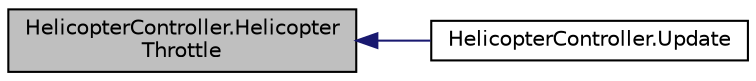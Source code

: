 digraph "HelicopterController.HelicopterThrottle"
{
  edge [fontname="Helvetica",fontsize="10",labelfontname="Helvetica",labelfontsize="10"];
  node [fontname="Helvetica",fontsize="10",shape=record];
  rankdir="LR";
  Node5 [label="HelicopterController.Helicopter\lThrottle",height=0.2,width=0.4,color="black", fillcolor="grey75", style="filled", fontcolor="black"];
  Node5 -> Node6 [dir="back",color="midnightblue",fontsize="10",style="solid",fontname="Helvetica"];
  Node6 [label="HelicopterController.Update",height=0.2,width=0.4,color="black", fillcolor="white", style="filled",URL="$class_helicopter_controller.html#a191a56070ed2d745b146c44800238950",tooltip="Update is called once per frame "];
}
